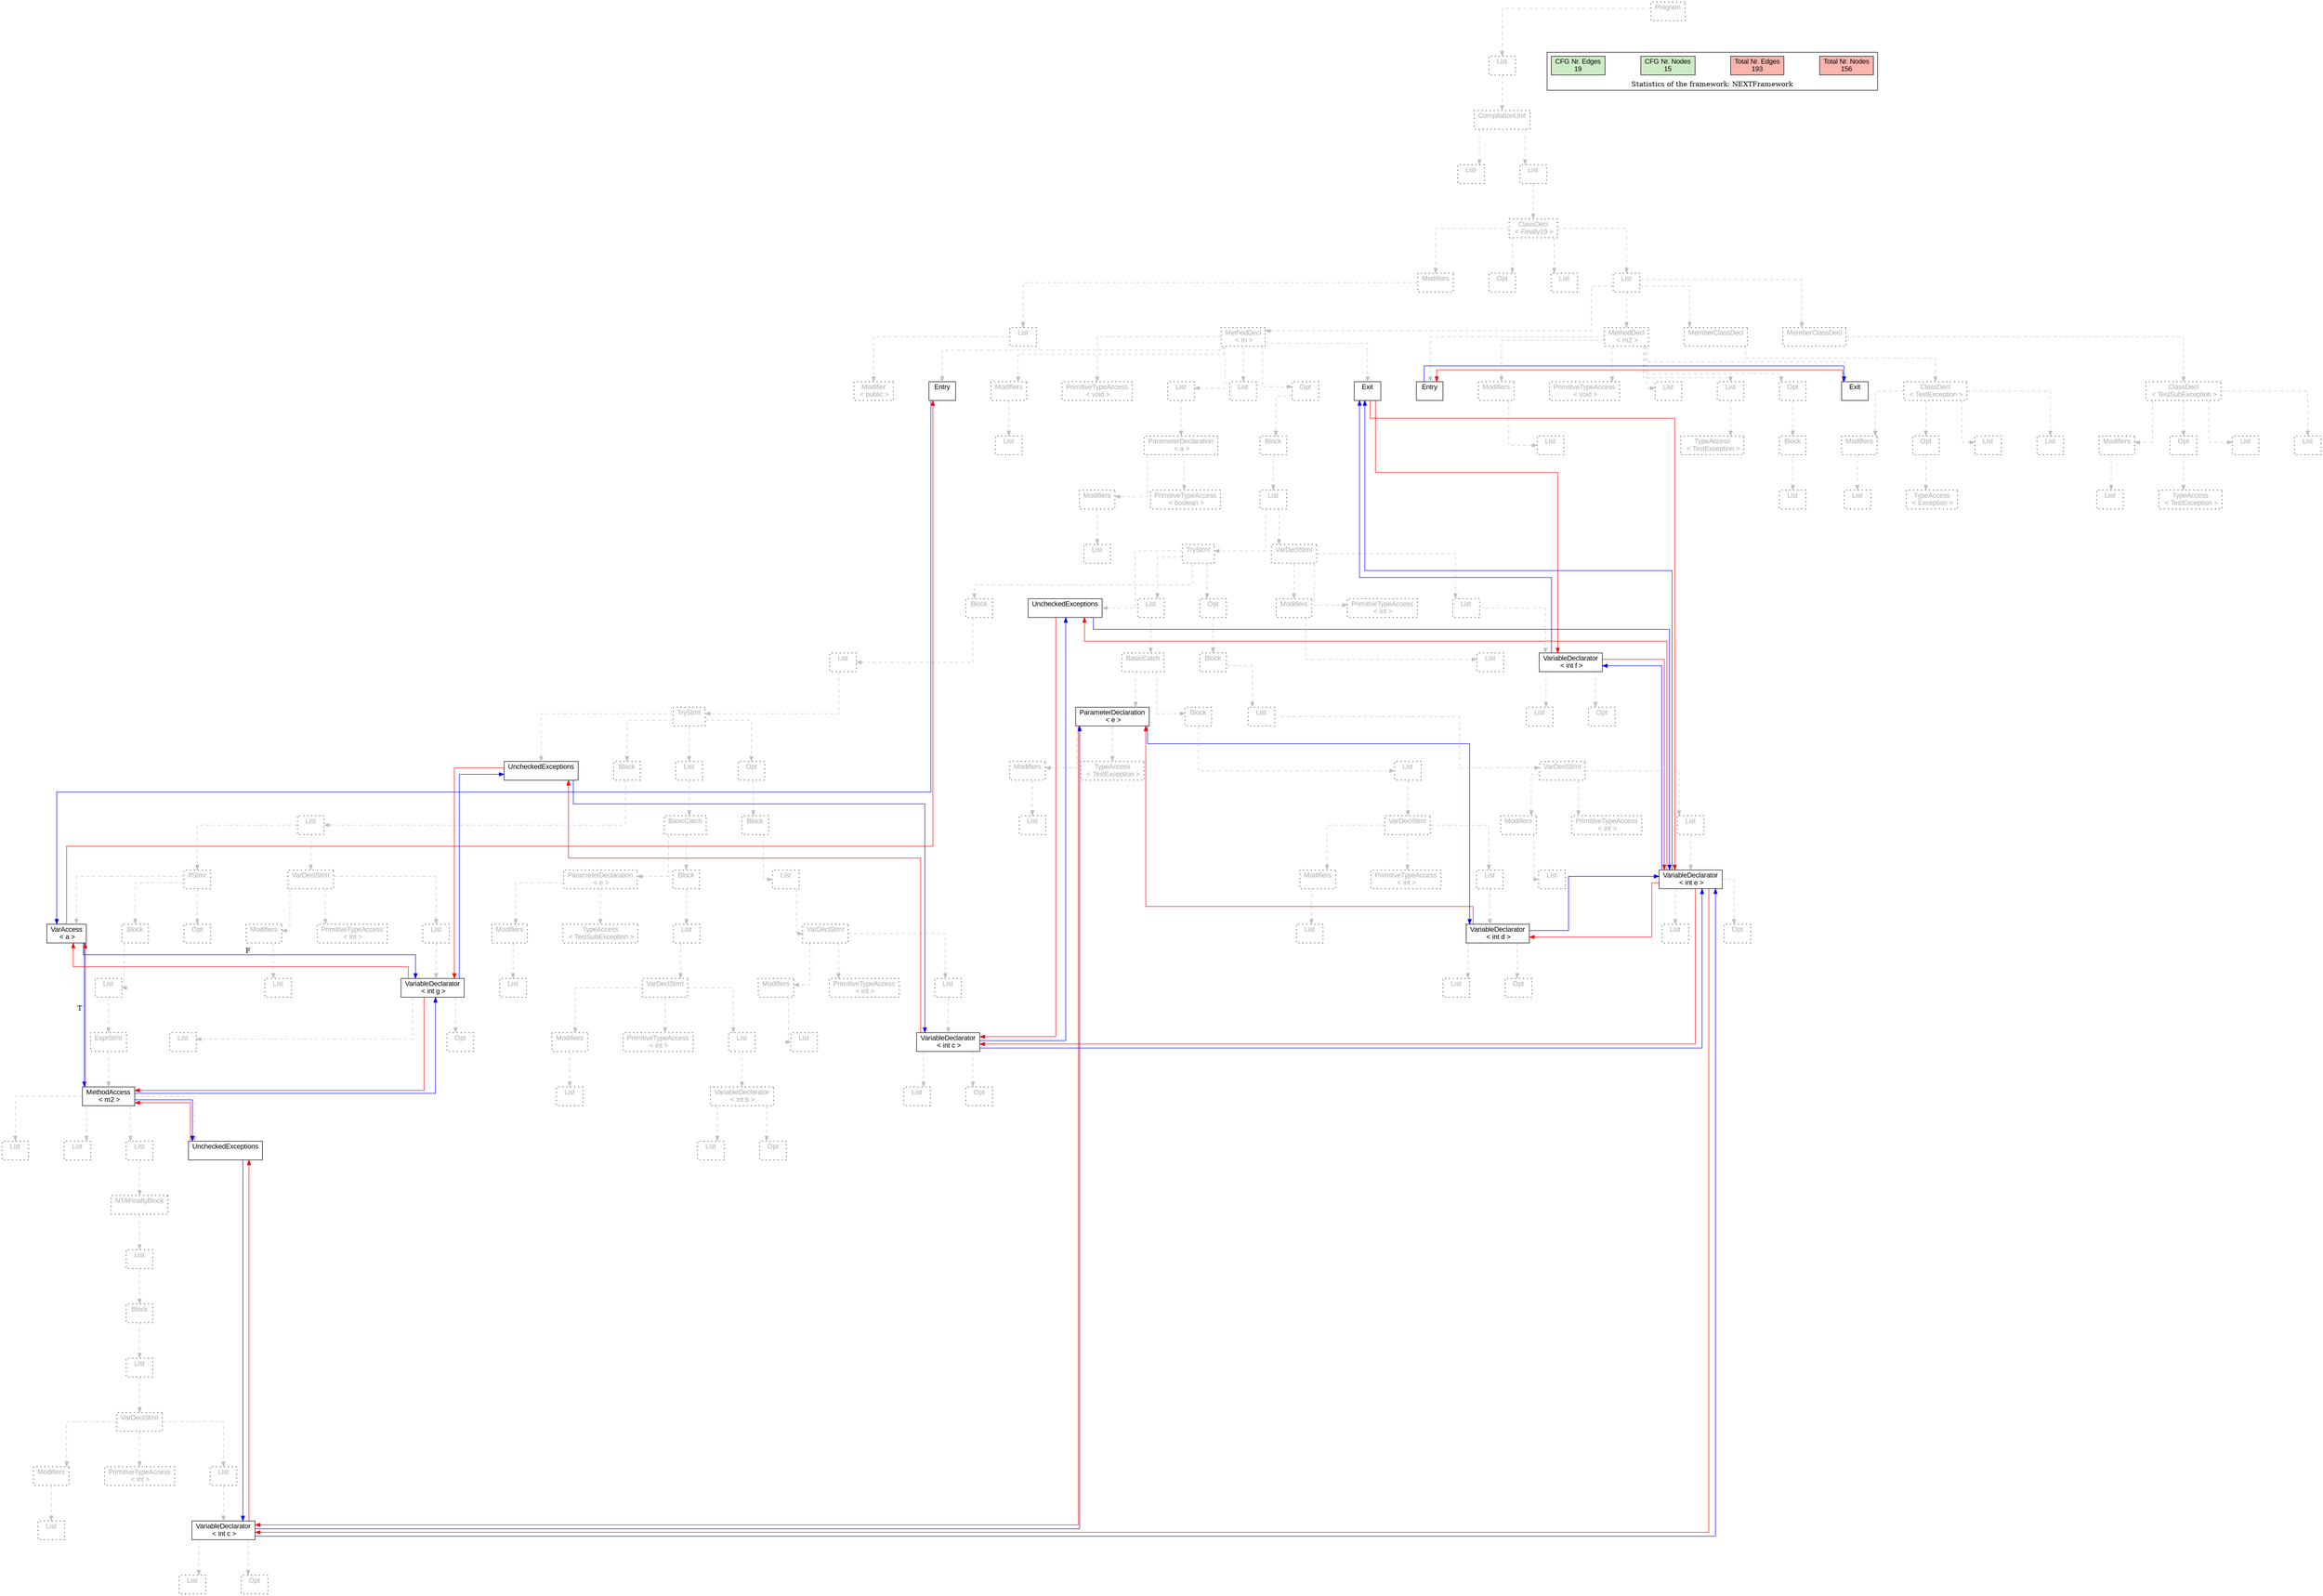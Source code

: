 digraph G {
graph [splines=ortho, nodesep="1", ranksep="1"]
node [shape=rect, fontname=Arial];
{ rank = same; "Program[0]"}
{ rank = same; "List[1]"}
{ rank = same; "CompilationUnit[2]"}
{ rank = same; "List[3]"; "List[4]"}
{ rank = same; "ClassDecl[5]"}
{ rank = same; "Modifiers[6]"; "Opt[9]"; "List[10]"; "List[11]"}
{ rank = same; "List[7]"; "MethodDecl[12]"; "MethodDecl[127]"; "MemberClassDecl[138]"; "MemberClassDecl[146]"}
{ rank = same; "Modifier[8]"; "Entry[13]"; "Modifiers[14]"; "PrimitiveTypeAccess[16]"; "List[17]"; "List[22]"; "Opt[23]"; "Exit[24]"; "Entry[128]"; "Modifiers[129]"; "PrimitiveTypeAccess[131]"; "List[132]"; "List[133]"; "Opt[135]"; "Exit[136]"; "ClassDecl[139]"; "ClassDecl[147]"}
{ rank = same; "List[15]"; "ParameterDeclaration[18]"; "Block[24]"; "List[130]"; "TypeAccess[134]"; "Block[136]"; "Modifiers[140]"; "Opt[142]"; "List[144]"; "List[145]"; "Modifiers[148]"; "Opt[150]"; "List[152]"; "List[153]"}
{ rank = same; "Modifiers[19]"; "PrimitiveTypeAccess[21]"; "List[25]"; "List[137]"; "List[141]"; "TypeAccess[143]"; "List[149]"; "TypeAccess[151]"}
{ rank = same; "List[20]"; "TryStmt[26]"; "VarDeclStmt[119]"}
{ rank = same; "Block[27]"; "List[91]"; "Opt[107]"; "UncheckedExceptions[118]"; "Modifiers[120]"; "PrimitiveTypeAccess[122]"; "List[123]"}
{ rank = same; "List[28]"; "BasicCatch[92]"; "Block[108]"; "List[121]"; "VariableDeclarator[124]"}
{ rank = same; "TryStmt[29]"; "ParameterDeclaration[93]"; "Block[97]"; "List[109]"; "List[125]"; "Opt[126]"}
{ rank = same; "Block[30]"; "List[63]"; "Opt[79]"; "UncheckedExceptions[90]"; "Modifiers[94]"; "TypeAccess[96]"; "List[98]"; "VarDeclStmt[110]"}
{ rank = same; "List[31]"; "BasicCatch[64]"; "Block[80]"; "List[95]"; "VarDeclStmt[99]"; "Modifiers[111]"; "PrimitiveTypeAccess[113]"; "List[114]"}
{ rank = same; "IfStmt[32]"; "VarDeclStmt[55]"; "ParameterDeclaration[65]"; "Block[69]"; "List[81]"; "Modifiers[100]"; "PrimitiveTypeAccess[102]"; "List[103]"; "List[112]"; "VariableDeclarator[115]"}
{ rank = same; "VarAccess[33]"; "Block[34]"; "Opt[54]"; "Modifiers[56]"; "PrimitiveTypeAccess[58]"; "List[59]"; "Modifiers[66]"; "TypeAccess[68]"; "List[70]"; "VarDeclStmt[82]"; "List[101]"; "VariableDeclarator[104]"; "List[116]"; "Opt[117]"}
{ rank = same; "List[35]"; "List[57]"; "VariableDeclarator[60]"; "List[67]"; "VarDeclStmt[71]"; "Modifiers[83]"; "PrimitiveTypeAccess[85]"; "List[86]"; "List[105]"; "Opt[106]"}
{ rank = same; "ExprStmt[36]"; "List[61]"; "Opt[62]"; "Modifiers[72]"; "PrimitiveTypeAccess[74]"; "List[75]"; "List[84]"; "VariableDeclarator[87]"}
{ rank = same; "MethodAccess[37]"; "List[73]"; "VariableDeclarator[76]"; "List[88]"; "Opt[89]"}
{ rank = same; "List[39]"; "List[40]"; "List[41]"; "UncheckedExceptions[38]"; "List[77]"; "Opt[78]"}
{ rank = same; "NTAFinallyBlock[42]"}
{ rank = same; "List[43]"}
{ rank = same; "Block[44]"}
{ rank = same; "List[45]"}
{ rank = same; "VarDeclStmt[46]"}
{ rank = same; "Modifiers[47]"; "PrimitiveTypeAccess[49]"; "List[50]"}
{ rank = same; "List[48]"; "VariableDeclarator[51]"}
{ rank = same; "List[52]"; "Opt[53]"}
"Program[0]" [label="Program\n ", style= dotted   fillcolor="#eeeeee" fontcolor="#aaaaaa"  ]
"List[1]" [label="List\n ", style= dotted   fillcolor="#eeeeee" fontcolor="#aaaaaa"  ]
"CompilationUnit[2]" [label="CompilationUnit\n ", style= dotted   fillcolor="#eeeeee" fontcolor="#aaaaaa"  ]
"List[3]" [label="List\n ", style= dotted   fillcolor="#eeeeee" fontcolor="#aaaaaa"  ]
"List[4]" [label="List\n ", style= dotted   fillcolor="#eeeeee" fontcolor="#aaaaaa"  ]
"ClassDecl[5]" [label="ClassDecl\n < Finally19 >", style= dotted   fillcolor="#eeeeee" fontcolor="#aaaaaa"  ]
"Modifiers[6]" [label="Modifiers\n ", style= dotted   fillcolor="#eeeeee" fontcolor="#aaaaaa"  ]
"List[7]" [label="List\n ", style= dotted   fillcolor="#eeeeee" fontcolor="#aaaaaa"  ]
"Modifier[8]" [label="Modifier\n < public >", style= dotted   fillcolor="#eeeeee" fontcolor="#aaaaaa"  ]
"Opt[9]" [label="Opt\n ", style= dotted   fillcolor="#eeeeee" fontcolor="#aaaaaa"  ]
"List[10]" [label="List\n ", style= dotted   fillcolor="#eeeeee" fontcolor="#aaaaaa"  ]
"List[11]" [label="List\n ", style= dotted   fillcolor="#eeeeee" fontcolor="#aaaaaa"  ]
"MethodDecl[12]" [label="MethodDecl\n < m >", style= dotted   fillcolor="#eeeeee" fontcolor="#aaaaaa"  ]
"Entry[13]" [label="Entry\n ", fillcolor=white   style=filled  ]
"Modifiers[14]" [label="Modifiers\n ", style= dotted   fillcolor="#eeeeee" fontcolor="#aaaaaa"  ]
"List[15]" [label="List\n ", style= dotted   fillcolor="#eeeeee" fontcolor="#aaaaaa"  ]
"PrimitiveTypeAccess[16]" [label="PrimitiveTypeAccess\n < void >", style= dotted   fillcolor="#eeeeee" fontcolor="#aaaaaa"  ]
"List[17]" [label="List\n ", style= dotted   fillcolor="#eeeeee" fontcolor="#aaaaaa"  ]
"ParameterDeclaration[18]" [label="ParameterDeclaration\n < a >", style= dotted   fillcolor="#eeeeee" fontcolor="#aaaaaa"  ]
"Modifiers[19]" [label="Modifiers\n ", style= dotted   fillcolor="#eeeeee" fontcolor="#aaaaaa"  ]
"List[20]" [label="List\n ", style= dotted   fillcolor="#eeeeee" fontcolor="#aaaaaa"  ]
"PrimitiveTypeAccess[21]" [label="PrimitiveTypeAccess\n < boolean >", style= dotted   fillcolor="#eeeeee" fontcolor="#aaaaaa"  ]
"List[22]" [label="List\n ", style= dotted   fillcolor="#eeeeee" fontcolor="#aaaaaa"  ]
"Opt[23]" [label="Opt\n ", style= dotted   fillcolor="#eeeeee" fontcolor="#aaaaaa"  ]
"Block[24]" [label="Block\n ", style= dotted   fillcolor="#eeeeee" fontcolor="#aaaaaa"  ]
"List[25]" [label="List\n ", style= dotted   fillcolor="#eeeeee" fontcolor="#aaaaaa"  ]
"TryStmt[26]" [label="TryStmt\n ", style= dotted   fillcolor="#eeeeee" fontcolor="#aaaaaa"  ]
"Block[27]" [label="Block\n ", style= dotted   fillcolor="#eeeeee" fontcolor="#aaaaaa"  ]
"List[28]" [label="List\n ", style= dotted   fillcolor="#eeeeee" fontcolor="#aaaaaa"  ]
"TryStmt[29]" [label="TryStmt\n ", style= dotted   fillcolor="#eeeeee" fontcolor="#aaaaaa"  ]
"Block[30]" [label="Block\n ", style= dotted   fillcolor="#eeeeee" fontcolor="#aaaaaa"  ]
"List[31]" [label="List\n ", style= dotted   fillcolor="#eeeeee" fontcolor="#aaaaaa"  ]
"IfStmt[32]" [label="IfStmt\n ", style= dotted   fillcolor="#eeeeee" fontcolor="#aaaaaa"  ]
"VarAccess[33]" [label="VarAccess\n < a >", fillcolor=white   style=filled  ]
"Block[34]" [label="Block\n ", style= dotted   fillcolor="#eeeeee" fontcolor="#aaaaaa"  ]
"List[35]" [label="List\n ", style= dotted   fillcolor="#eeeeee" fontcolor="#aaaaaa"  ]
"ExprStmt[36]" [label="ExprStmt\n ", style= dotted   fillcolor="#eeeeee" fontcolor="#aaaaaa"  ]
"MethodAccess[37]" [label="MethodAccess\n < m2 >", fillcolor=white   style=filled  ]
"List[39]" [label="List\n ", style= dotted   fillcolor="#eeeeee" fontcolor="#aaaaaa"  ]
"List[40]" [label="List\n ", style= dotted   fillcolor="#eeeeee" fontcolor="#aaaaaa"  ]
"List[41]" [label="List\n ", style= dotted   fillcolor="#eeeeee" fontcolor="#aaaaaa"  ]
"NTAFinallyBlock[42]" [label="NTAFinallyBlock\n ", style= dotted   fillcolor="#eeeeee" fontcolor="#aaaaaa"  ]
"List[43]" [label="List\n ", style= dotted   fillcolor="#eeeeee" fontcolor="#aaaaaa"  ]
"Block[44]" [label="Block\n ", style= dotted   fillcolor="#eeeeee" fontcolor="#aaaaaa"  ]
"List[45]" [label="List\n ", style= dotted   fillcolor="#eeeeee" fontcolor="#aaaaaa"  ]
"VarDeclStmt[46]" [label="VarDeclStmt\n ", style= dotted   fillcolor="#eeeeee" fontcolor="#aaaaaa"  ]
"Modifiers[47]" [label="Modifiers\n ", style= dotted   fillcolor="#eeeeee" fontcolor="#aaaaaa"  ]
"List[48]" [label="List\n ", style= dotted   fillcolor="#eeeeee" fontcolor="#aaaaaa"  ]
"PrimitiveTypeAccess[49]" [label="PrimitiveTypeAccess\n < int >", style= dotted   fillcolor="#eeeeee" fontcolor="#aaaaaa"  ]
"List[50]" [label="List\n ", style= dotted   fillcolor="#eeeeee" fontcolor="#aaaaaa"  ]
"VariableDeclarator[51]" [label="VariableDeclarator\n < int c >", fillcolor=white   style=filled  ]
"List[52]" [label="List\n ", style= dotted   fillcolor="#eeeeee" fontcolor="#aaaaaa"  ]
"Opt[53]" [label="Opt\n ", style= dotted   fillcolor="#eeeeee" fontcolor="#aaaaaa"  ]
"UncheckedExceptions[38]" [label="UncheckedExceptions\n ", fillcolor=white   style=filled  ]
"Opt[54]" [label="Opt\n ", style= dotted   fillcolor="#eeeeee" fontcolor="#aaaaaa"  ]
"VarDeclStmt[55]" [label="VarDeclStmt\n ", style= dotted   fillcolor="#eeeeee" fontcolor="#aaaaaa"  ]
"Modifiers[56]" [label="Modifiers\n ", style= dotted   fillcolor="#eeeeee" fontcolor="#aaaaaa"  ]
"List[57]" [label="List\n ", style= dotted   fillcolor="#eeeeee" fontcolor="#aaaaaa"  ]
"PrimitiveTypeAccess[58]" [label="PrimitiveTypeAccess\n < int >", style= dotted   fillcolor="#eeeeee" fontcolor="#aaaaaa"  ]
"List[59]" [label="List\n ", style= dotted   fillcolor="#eeeeee" fontcolor="#aaaaaa"  ]
"VariableDeclarator[60]" [label="VariableDeclarator\n < int g >", fillcolor=white   style=filled  ]
"List[61]" [label="List\n ", style= dotted   fillcolor="#eeeeee" fontcolor="#aaaaaa"  ]
"Opt[62]" [label="Opt\n ", style= dotted   fillcolor="#eeeeee" fontcolor="#aaaaaa"  ]
"List[63]" [label="List\n ", style= dotted   fillcolor="#eeeeee" fontcolor="#aaaaaa"  ]
"BasicCatch[64]" [label="BasicCatch\n ", style= dotted   fillcolor="#eeeeee" fontcolor="#aaaaaa"  ]
"ParameterDeclaration[65]" [label="ParameterDeclaration\n < e >", style= dotted   fillcolor="#eeeeee" fontcolor="#aaaaaa"  ]
"Modifiers[66]" [label="Modifiers\n ", style= dotted   fillcolor="#eeeeee" fontcolor="#aaaaaa"  ]
"List[67]" [label="List\n ", style= dotted   fillcolor="#eeeeee" fontcolor="#aaaaaa"  ]
"TypeAccess[68]" [label="TypeAccess\n < TestSubException >", style= dotted   fillcolor="#eeeeee" fontcolor="#aaaaaa"  ]
"Block[69]" [label="Block\n ", style= dotted   fillcolor="#eeeeee" fontcolor="#aaaaaa"  ]
"List[70]" [label="List\n ", style= dotted   fillcolor="#eeeeee" fontcolor="#aaaaaa"  ]
"VarDeclStmt[71]" [label="VarDeclStmt\n ", style= dotted   fillcolor="#eeeeee" fontcolor="#aaaaaa"  ]
"Modifiers[72]" [label="Modifiers\n ", style= dotted   fillcolor="#eeeeee" fontcolor="#aaaaaa"  ]
"List[73]" [label="List\n ", style= dotted   fillcolor="#eeeeee" fontcolor="#aaaaaa"  ]
"PrimitiveTypeAccess[74]" [label="PrimitiveTypeAccess\n < int >", style= dotted   fillcolor="#eeeeee" fontcolor="#aaaaaa"  ]
"List[75]" [label="List\n ", style= dotted   fillcolor="#eeeeee" fontcolor="#aaaaaa"  ]
"VariableDeclarator[76]" [label="VariableDeclarator\n < int b >", style= dotted   fillcolor="#eeeeee" fontcolor="#aaaaaa"  ]
"List[77]" [label="List\n ", style= dotted   fillcolor="#eeeeee" fontcolor="#aaaaaa"  ]
"Opt[78]" [label="Opt\n ", style= dotted   fillcolor="#eeeeee" fontcolor="#aaaaaa"  ]
"Opt[79]" [label="Opt\n ", style= dotted   fillcolor="#eeeeee" fontcolor="#aaaaaa"  ]
"Block[80]" [label="Block\n ", style= dotted   fillcolor="#eeeeee" fontcolor="#aaaaaa"  ]
"List[81]" [label="List\n ", style= dotted   fillcolor="#eeeeee" fontcolor="#aaaaaa"  ]
"VarDeclStmt[82]" [label="VarDeclStmt\n ", style= dotted   fillcolor="#eeeeee" fontcolor="#aaaaaa"  ]
"Modifiers[83]" [label="Modifiers\n ", style= dotted   fillcolor="#eeeeee" fontcolor="#aaaaaa"  ]
"List[84]" [label="List\n ", style= dotted   fillcolor="#eeeeee" fontcolor="#aaaaaa"  ]
"PrimitiveTypeAccess[85]" [label="PrimitiveTypeAccess\n < int >", style= dotted   fillcolor="#eeeeee" fontcolor="#aaaaaa"  ]
"List[86]" [label="List\n ", style= dotted   fillcolor="#eeeeee" fontcolor="#aaaaaa"  ]
"VariableDeclarator[87]" [label="VariableDeclarator\n < int c >", fillcolor=white   style=filled  ]
"List[88]" [label="List\n ", style= dotted   fillcolor="#eeeeee" fontcolor="#aaaaaa"  ]
"Opt[89]" [label="Opt\n ", style= dotted   fillcolor="#eeeeee" fontcolor="#aaaaaa"  ]
"UncheckedExceptions[90]" [label="UncheckedExceptions\n ", fillcolor=white   style=filled  ]
"List[91]" [label="List\n ", style= dotted   fillcolor="#eeeeee" fontcolor="#aaaaaa"  ]
"BasicCatch[92]" [label="BasicCatch\n ", style= dotted   fillcolor="#eeeeee" fontcolor="#aaaaaa"  ]
"ParameterDeclaration[93]" [label="ParameterDeclaration\n < e >", fillcolor=white   style=filled  ]
"Modifiers[94]" [label="Modifiers\n ", style= dotted   fillcolor="#eeeeee" fontcolor="#aaaaaa"  ]
"List[95]" [label="List\n ", style= dotted   fillcolor="#eeeeee" fontcolor="#aaaaaa"  ]
"TypeAccess[96]" [label="TypeAccess\n < TestException >", style= dotted   fillcolor="#eeeeee" fontcolor="#aaaaaa"  ]
"Block[97]" [label="Block\n ", style= dotted   fillcolor="#eeeeee" fontcolor="#aaaaaa"  ]
"List[98]" [label="List\n ", style= dotted   fillcolor="#eeeeee" fontcolor="#aaaaaa"  ]
"VarDeclStmt[99]" [label="VarDeclStmt\n ", style= dotted   fillcolor="#eeeeee" fontcolor="#aaaaaa"  ]
"Modifiers[100]" [label="Modifiers\n ", style= dotted   fillcolor="#eeeeee" fontcolor="#aaaaaa"  ]
"List[101]" [label="List\n ", style= dotted   fillcolor="#eeeeee" fontcolor="#aaaaaa"  ]
"PrimitiveTypeAccess[102]" [label="PrimitiveTypeAccess\n < int >", style= dotted   fillcolor="#eeeeee" fontcolor="#aaaaaa"  ]
"List[103]" [label="List\n ", style= dotted   fillcolor="#eeeeee" fontcolor="#aaaaaa"  ]
"VariableDeclarator[104]" [label="VariableDeclarator\n < int d >", fillcolor=white   style=filled  ]
"List[105]" [label="List\n ", style= dotted   fillcolor="#eeeeee" fontcolor="#aaaaaa"  ]
"Opt[106]" [label="Opt\n ", style= dotted   fillcolor="#eeeeee" fontcolor="#aaaaaa"  ]
"Opt[107]" [label="Opt\n ", style= dotted   fillcolor="#eeeeee" fontcolor="#aaaaaa"  ]
"Block[108]" [label="Block\n ", style= dotted   fillcolor="#eeeeee" fontcolor="#aaaaaa"  ]
"List[109]" [label="List\n ", style= dotted   fillcolor="#eeeeee" fontcolor="#aaaaaa"  ]
"VarDeclStmt[110]" [label="VarDeclStmt\n ", style= dotted   fillcolor="#eeeeee" fontcolor="#aaaaaa"  ]
"Modifiers[111]" [label="Modifiers\n ", style= dotted   fillcolor="#eeeeee" fontcolor="#aaaaaa"  ]
"List[112]" [label="List\n ", style= dotted   fillcolor="#eeeeee" fontcolor="#aaaaaa"  ]
"PrimitiveTypeAccess[113]" [label="PrimitiveTypeAccess\n < int >", style= dotted   fillcolor="#eeeeee" fontcolor="#aaaaaa"  ]
"List[114]" [label="List\n ", style= dotted   fillcolor="#eeeeee" fontcolor="#aaaaaa"  ]
"VariableDeclarator[115]" [label="VariableDeclarator\n < int e >", fillcolor=white   style=filled  ]
"List[116]" [label="List\n ", style= dotted   fillcolor="#eeeeee" fontcolor="#aaaaaa"  ]
"Opt[117]" [label="Opt\n ", style= dotted   fillcolor="#eeeeee" fontcolor="#aaaaaa"  ]
"UncheckedExceptions[118]" [label="UncheckedExceptions\n ", fillcolor=white   style=filled  ]
"VarDeclStmt[119]" [label="VarDeclStmt\n ", style= dotted   fillcolor="#eeeeee" fontcolor="#aaaaaa"  ]
"Modifiers[120]" [label="Modifiers\n ", style= dotted   fillcolor="#eeeeee" fontcolor="#aaaaaa"  ]
"List[121]" [label="List\n ", style= dotted   fillcolor="#eeeeee" fontcolor="#aaaaaa"  ]
"PrimitiveTypeAccess[122]" [label="PrimitiveTypeAccess\n < int >", style= dotted   fillcolor="#eeeeee" fontcolor="#aaaaaa"  ]
"List[123]" [label="List\n ", style= dotted   fillcolor="#eeeeee" fontcolor="#aaaaaa"  ]
"VariableDeclarator[124]" [label="VariableDeclarator\n < int f >", fillcolor=white   style=filled  ]
"List[125]" [label="List\n ", style= dotted   fillcolor="#eeeeee" fontcolor="#aaaaaa"  ]
"Opt[126]" [label="Opt\n ", style= dotted   fillcolor="#eeeeee" fontcolor="#aaaaaa"  ]
"Exit[24]" [label="Exit\n ", fillcolor=white   style=filled  ]
"MethodDecl[127]" [label="MethodDecl\n < m2 >", style= dotted   fillcolor="#eeeeee" fontcolor="#aaaaaa"  ]
"Entry[128]" [label="Entry\n ", fillcolor=white   style=filled  ]
"Modifiers[129]" [label="Modifiers\n ", style= dotted   fillcolor="#eeeeee" fontcolor="#aaaaaa"  ]
"List[130]" [label="List\n ", style= dotted   fillcolor="#eeeeee" fontcolor="#aaaaaa"  ]
"PrimitiveTypeAccess[131]" [label="PrimitiveTypeAccess\n < void >", style= dotted   fillcolor="#eeeeee" fontcolor="#aaaaaa"  ]
"List[132]" [label="List\n ", style= dotted   fillcolor="#eeeeee" fontcolor="#aaaaaa"  ]
"List[133]" [label="List\n ", style= dotted   fillcolor="#eeeeee" fontcolor="#aaaaaa"  ]
"TypeAccess[134]" [label="TypeAccess\n < TestException >", style= dotted   fillcolor="#eeeeee" fontcolor="#aaaaaa"  ]
"Opt[135]" [label="Opt\n ", style= dotted   fillcolor="#eeeeee" fontcolor="#aaaaaa"  ]
"Block[136]" [label="Block\n ", style= dotted   fillcolor="#eeeeee" fontcolor="#aaaaaa"  ]
"List[137]" [label="List\n ", style= dotted   fillcolor="#eeeeee" fontcolor="#aaaaaa"  ]
"Exit[136]" [label="Exit\n ", fillcolor=white   style=filled  ]
"MemberClassDecl[138]" [label="MemberClassDecl\n ", style= dotted   fillcolor="#eeeeee" fontcolor="#aaaaaa"  ]
"ClassDecl[139]" [label="ClassDecl\n < TestException >", style= dotted   fillcolor="#eeeeee" fontcolor="#aaaaaa"  ]
"Modifiers[140]" [label="Modifiers\n ", style= dotted   fillcolor="#eeeeee" fontcolor="#aaaaaa"  ]
"List[141]" [label="List\n ", style= dotted   fillcolor="#eeeeee" fontcolor="#aaaaaa"  ]
"Opt[142]" [label="Opt\n ", style= dotted   fillcolor="#eeeeee" fontcolor="#aaaaaa"  ]
"TypeAccess[143]" [label="TypeAccess\n < Exception >", style= dotted   fillcolor="#eeeeee" fontcolor="#aaaaaa"  ]
"List[144]" [label="List\n ", style= dotted   fillcolor="#eeeeee" fontcolor="#aaaaaa"  ]
"List[145]" [label="List\n ", style= dotted   fillcolor="#eeeeee" fontcolor="#aaaaaa"  ]
"MemberClassDecl[146]" [label="MemberClassDecl\n ", style= dotted   fillcolor="#eeeeee" fontcolor="#aaaaaa"  ]
"ClassDecl[147]" [label="ClassDecl\n < TestSubException >", style= dotted   fillcolor="#eeeeee" fontcolor="#aaaaaa"  ]
"Modifiers[148]" [label="Modifiers\n ", style= dotted   fillcolor="#eeeeee" fontcolor="#aaaaaa"  ]
"List[149]" [label="List\n ", style= dotted   fillcolor="#eeeeee" fontcolor="#aaaaaa"  ]
"Opt[150]" [label="Opt\n ", style= dotted   fillcolor="#eeeeee" fontcolor="#aaaaaa"  ]
"TypeAccess[151]" [label="TypeAccess\n < TestException >", style= dotted   fillcolor="#eeeeee" fontcolor="#aaaaaa"  ]
"List[152]" [label="List\n ", style= dotted   fillcolor="#eeeeee" fontcolor="#aaaaaa"  ]
"List[153]" [label="List\n ", style= dotted   fillcolor="#eeeeee" fontcolor="#aaaaaa"  ]
"CompilationUnit[2]" -> "List[3]" [style=dashed, color=gray]
"List[7]" -> "Modifier[8]" [style=dashed, color=gray]
"Modifiers[6]" -> "List[7]" [style=dashed, color=gray]
"ClassDecl[5]" -> "Modifiers[6]" [style=dashed, color=gray]
"ClassDecl[5]" -> "Opt[9]" [style=dashed, color=gray]
"ClassDecl[5]" -> "List[10]" [style=dashed, color=gray]
"MethodDecl[12]" -> "Entry[13]" [style=dashed, color=gray]
"Modifiers[14]" -> "List[15]" [style=dashed, color=gray]
"MethodDecl[12]" -> "Modifiers[14]" [style=dashed, color=gray]
"MethodDecl[12]" -> "PrimitiveTypeAccess[16]" [style=dashed, color=gray]
"Modifiers[19]" -> "List[20]" [style=dashed, color=gray]
"ParameterDeclaration[18]" -> "Modifiers[19]" [style=dashed, color=gray]
"ParameterDeclaration[18]" -> "PrimitiveTypeAccess[21]" [style=dashed, color=gray]
"List[17]" -> "ParameterDeclaration[18]" [style=dashed, color=gray]
"MethodDecl[12]" -> "List[17]" [style=dashed, color=gray]
"MethodDecl[12]" -> "List[22]" [style=dashed, color=gray]
"IfStmt[32]" -> "VarAccess[33]" [style=dashed, color=gray]
"MethodAccess[37]" -> "List[39]" [style=dashed, color=gray]
"MethodAccess[37]" -> "List[40]" [style=dashed, color=gray]
"Modifiers[47]" -> "List[48]" [style=dashed, color=gray]
"VarDeclStmt[46]" -> "Modifiers[47]" [style=dashed, color=gray]
"VarDeclStmt[46]" -> "PrimitiveTypeAccess[49]" [style=dashed, color=gray]
"VariableDeclarator[51]" -> "List[52]" [style=dashed, color=gray]
"VariableDeclarator[51]" -> "Opt[53]" [style=dashed, color=gray]
"List[50]" -> "VariableDeclarator[51]" [style=dashed, color=gray]
"VarDeclStmt[46]" -> "List[50]" [style=dashed, color=gray]
"List[45]" -> "VarDeclStmt[46]" [style=dashed, color=gray]
"Block[44]" -> "List[45]" [style=dashed, color=gray]
"List[43]" -> "Block[44]" [style=dashed, color=gray]
"NTAFinallyBlock[42]" -> "List[43]" [style=dashed, color=gray]
"List[41]" -> "NTAFinallyBlock[42]" [style=dashed, color=gray]
"MethodAccess[37]" -> "List[41]" [style=dashed, color=gray]
"MethodAccess[37]" -> "UncheckedExceptions[38]" [style=dashed, color=gray]
"ExprStmt[36]" -> "MethodAccess[37]" [style=dashed, color=gray]
"List[35]" -> "ExprStmt[36]" [style=dashed, color=gray]
"Block[34]" -> "List[35]" [style=dashed, color=gray]
"IfStmt[32]" -> "Block[34]" [style=dashed, color=gray]
"IfStmt[32]" -> "Opt[54]" [style=dashed, color=gray]
"List[31]" -> "IfStmt[32]" [style=dashed, color=gray]
"Modifiers[56]" -> "List[57]" [style=dashed, color=gray]
"VarDeclStmt[55]" -> "Modifiers[56]" [style=dashed, color=gray]
"VarDeclStmt[55]" -> "PrimitiveTypeAccess[58]" [style=dashed, color=gray]
"VariableDeclarator[60]" -> "List[61]" [style=dashed, color=gray]
"VariableDeclarator[60]" -> "Opt[62]" [style=dashed, color=gray]
"List[59]" -> "VariableDeclarator[60]" [style=dashed, color=gray]
"VarDeclStmt[55]" -> "List[59]" [style=dashed, color=gray]
"List[31]" -> "VarDeclStmt[55]" [style=dashed, color=gray]
"Block[30]" -> "List[31]" [style=dashed, color=gray]
"TryStmt[29]" -> "Block[30]" [style=dashed, color=gray]
"Modifiers[66]" -> "List[67]" [style=dashed, color=gray]
"ParameterDeclaration[65]" -> "Modifiers[66]" [style=dashed, color=gray]
"ParameterDeclaration[65]" -> "TypeAccess[68]" [style=dashed, color=gray]
"BasicCatch[64]" -> "ParameterDeclaration[65]" [style=dashed, color=gray]
"Modifiers[72]" -> "List[73]" [style=dashed, color=gray]
"VarDeclStmt[71]" -> "Modifiers[72]" [style=dashed, color=gray]
"VarDeclStmt[71]" -> "PrimitiveTypeAccess[74]" [style=dashed, color=gray]
"VariableDeclarator[76]" -> "List[77]" [style=dashed, color=gray]
"VariableDeclarator[76]" -> "Opt[78]" [style=dashed, color=gray]
"List[75]" -> "VariableDeclarator[76]" [style=dashed, color=gray]
"VarDeclStmt[71]" -> "List[75]" [style=dashed, color=gray]
"List[70]" -> "VarDeclStmt[71]" [style=dashed, color=gray]
"Block[69]" -> "List[70]" [style=dashed, color=gray]
"BasicCatch[64]" -> "Block[69]" [style=dashed, color=gray]
"List[63]" -> "BasicCatch[64]" [style=dashed, color=gray]
"TryStmt[29]" -> "List[63]" [style=dashed, color=gray]
"Modifiers[83]" -> "List[84]" [style=dashed, color=gray]
"VarDeclStmt[82]" -> "Modifiers[83]" [style=dashed, color=gray]
"VarDeclStmt[82]" -> "PrimitiveTypeAccess[85]" [style=dashed, color=gray]
"VariableDeclarator[87]" -> "List[88]" [style=dashed, color=gray]
"VariableDeclarator[87]" -> "Opt[89]" [style=dashed, color=gray]
"List[86]" -> "VariableDeclarator[87]" [style=dashed, color=gray]
"VarDeclStmt[82]" -> "List[86]" [style=dashed, color=gray]
"List[81]" -> "VarDeclStmt[82]" [style=dashed, color=gray]
"Block[80]" -> "List[81]" [style=dashed, color=gray]
"Opt[79]" -> "Block[80]" [style=dashed, color=gray]
"TryStmt[29]" -> "Opt[79]" [style=dashed, color=gray]
"TryStmt[29]" -> "UncheckedExceptions[90]" [style=dashed, color=gray]
"List[28]" -> "TryStmt[29]" [style=dashed, color=gray]
"Block[27]" -> "List[28]" [style=dashed, color=gray]
"TryStmt[26]" -> "Block[27]" [style=dashed, color=gray]
"Modifiers[94]" -> "List[95]" [style=dashed, color=gray]
"ParameterDeclaration[93]" -> "Modifiers[94]" [style=dashed, color=gray]
"ParameterDeclaration[93]" -> "TypeAccess[96]" [style=dashed, color=gray]
"BasicCatch[92]" -> "ParameterDeclaration[93]" [style=dashed, color=gray]
"Modifiers[100]" -> "List[101]" [style=dashed, color=gray]
"VarDeclStmt[99]" -> "Modifiers[100]" [style=dashed, color=gray]
"VarDeclStmt[99]" -> "PrimitiveTypeAccess[102]" [style=dashed, color=gray]
"VariableDeclarator[104]" -> "List[105]" [style=dashed, color=gray]
"VariableDeclarator[104]" -> "Opt[106]" [style=dashed, color=gray]
"List[103]" -> "VariableDeclarator[104]" [style=dashed, color=gray]
"VarDeclStmt[99]" -> "List[103]" [style=dashed, color=gray]
"List[98]" -> "VarDeclStmt[99]" [style=dashed, color=gray]
"Block[97]" -> "List[98]" [style=dashed, color=gray]
"BasicCatch[92]" -> "Block[97]" [style=dashed, color=gray]
"List[91]" -> "BasicCatch[92]" [style=dashed, color=gray]
"TryStmt[26]" -> "List[91]" [style=dashed, color=gray]
"Modifiers[111]" -> "List[112]" [style=dashed, color=gray]
"VarDeclStmt[110]" -> "Modifiers[111]" [style=dashed, color=gray]
"VarDeclStmt[110]" -> "PrimitiveTypeAccess[113]" [style=dashed, color=gray]
"VariableDeclarator[115]" -> "List[116]" [style=dashed, color=gray]
"VariableDeclarator[115]" -> "Opt[117]" [style=dashed, color=gray]
"List[114]" -> "VariableDeclarator[115]" [style=dashed, color=gray]
"VarDeclStmt[110]" -> "List[114]" [style=dashed, color=gray]
"List[109]" -> "VarDeclStmt[110]" [style=dashed, color=gray]
"Block[108]" -> "List[109]" [style=dashed, color=gray]
"Opt[107]" -> "Block[108]" [style=dashed, color=gray]
"TryStmt[26]" -> "Opt[107]" [style=dashed, color=gray]
"TryStmt[26]" -> "UncheckedExceptions[118]" [style=dashed, color=gray]
"List[25]" -> "TryStmt[26]" [style=dashed, color=gray]
"Modifiers[120]" -> "List[121]" [style=dashed, color=gray]
"VarDeclStmt[119]" -> "Modifiers[120]" [style=dashed, color=gray]
"VarDeclStmt[119]" -> "PrimitiveTypeAccess[122]" [style=dashed, color=gray]
"VariableDeclarator[124]" -> "List[125]" [style=dashed, color=gray]
"VariableDeclarator[124]" -> "Opt[126]" [style=dashed, color=gray]
"List[123]" -> "VariableDeclarator[124]" [style=dashed, color=gray]
"VarDeclStmt[119]" -> "List[123]" [style=dashed, color=gray]
"List[25]" -> "VarDeclStmt[119]" [style=dashed, color=gray]
"Block[24]" -> "List[25]" [style=dashed, color=gray]
"Opt[23]" -> "Block[24]" [style=dashed, color=gray]
"MethodDecl[12]" -> "Opt[23]" [style=dashed, color=gray]
"MethodDecl[12]" -> "Exit[24]" [style=dashed, color=gray]
"List[11]" -> "MethodDecl[12]" [style=dashed, color=gray]
"MethodDecl[127]" -> "Entry[128]" [style=dashed, color=gray]
"Modifiers[129]" -> "List[130]" [style=dashed, color=gray]
"MethodDecl[127]" -> "Modifiers[129]" [style=dashed, color=gray]
"MethodDecl[127]" -> "PrimitiveTypeAccess[131]" [style=dashed, color=gray]
"MethodDecl[127]" -> "List[132]" [style=dashed, color=gray]
"List[133]" -> "TypeAccess[134]" [style=dashed, color=gray]
"MethodDecl[127]" -> "List[133]" [style=dashed, color=gray]
"Block[136]" -> "List[137]" [style=dashed, color=gray]
"Opt[135]" -> "Block[136]" [style=dashed, color=gray]
"MethodDecl[127]" -> "Opt[135]" [style=dashed, color=gray]
"MethodDecl[127]" -> "Exit[136]" [style=dashed, color=gray]
"List[11]" -> "MethodDecl[127]" [style=dashed, color=gray]
"Modifiers[140]" -> "List[141]" [style=dashed, color=gray]
"ClassDecl[139]" -> "Modifiers[140]" [style=dashed, color=gray]
"Opt[142]" -> "TypeAccess[143]" [style=dashed, color=gray]
"ClassDecl[139]" -> "Opt[142]" [style=dashed, color=gray]
"ClassDecl[139]" -> "List[144]" [style=dashed, color=gray]
"ClassDecl[139]" -> "List[145]" [style=dashed, color=gray]
"MemberClassDecl[138]" -> "ClassDecl[139]" [style=dashed, color=gray]
"List[11]" -> "MemberClassDecl[138]" [style=dashed, color=gray]
"Modifiers[148]" -> "List[149]" [style=dashed, color=gray]
"ClassDecl[147]" -> "Modifiers[148]" [style=dashed, color=gray]
"Opt[150]" -> "TypeAccess[151]" [style=dashed, color=gray]
"ClassDecl[147]" -> "Opt[150]" [style=dashed, color=gray]
"ClassDecl[147]" -> "List[152]" [style=dashed, color=gray]
"ClassDecl[147]" -> "List[153]" [style=dashed, color=gray]
"MemberClassDecl[146]" -> "ClassDecl[147]" [style=dashed, color=gray]
"List[11]" -> "MemberClassDecl[146]" [style=dashed, color=gray]
"ClassDecl[5]" -> "List[11]" [style=dashed, color=gray]
"List[4]" -> "ClassDecl[5]" [style=dashed, color=gray]
"CompilationUnit[2]" -> "List[4]" [style=dashed, color=gray]
"List[1]" -> "CompilationUnit[2]" [style=dashed, color=gray]
"Program[0]" -> "List[1]" [style=dashed, color=gray]
"Exit[24]" -> "VariableDeclarator[115]" [color=red, constraint=false]
"Exit[24]" -> "VariableDeclarator[124]" [color=red, constraint=false]
"VariableDeclarator[124]" -> "Exit[24]" [color=blue, constraint=false, xlabel=" "] 
"VariableDeclarator[124]" -> "VariableDeclarator[115]" [color=red, constraint=false]
"VariableDeclarator[115]" -> "VariableDeclarator[124]" [color=blue, constraint=false, xlabel=" "] 
"VariableDeclarator[115]" -> "Exit[24]" [color=blue, constraint=false, xlabel=" "] 
"VariableDeclarator[115]" -> "UncheckedExceptions[118]" [color=red, constraint=false]
"VariableDeclarator[115]" -> "VariableDeclarator[51]" [color=red, constraint=false]
"VariableDeclarator[115]" -> "VariableDeclarator[87]" [color=red, constraint=false]
"VariableDeclarator[115]" -> "VariableDeclarator[104]" [color=red, constraint=false]
"UncheckedExceptions[118]" -> "VariableDeclarator[115]" [color=blue, constraint=false, xlabel=" "] 
"UncheckedExceptions[118]" -> "VariableDeclarator[87]" [color=red, constraint=false]
"VariableDeclarator[87]" -> "UncheckedExceptions[118]" [color=blue, constraint=false, xlabel=" "] 
"VariableDeclarator[87]" -> "VariableDeclarator[115]" [color=blue, constraint=false, xlabel=" "] 
"VariableDeclarator[87]" -> "UncheckedExceptions[90]" [color=red, constraint=false]
"UncheckedExceptions[90]" -> "VariableDeclarator[87]" [color=blue, constraint=false, xlabel=" "] 
"UncheckedExceptions[90]" -> "VariableDeclarator[60]" [color=red, constraint=false]
"VariableDeclarator[60]" -> "UncheckedExceptions[90]" [color=blue, constraint=false, xlabel=" "] 
"VariableDeclarator[60]" -> "VarAccess[33]" [color=red, constraint=false]
"VariableDeclarator[60]" -> "MethodAccess[37]" [color=red, constraint=false]
"VariableDeclarator[104]" -> "VariableDeclarator[115]" [color=blue, constraint=false, xlabel=" "] 
"VariableDeclarator[104]" -> "ParameterDeclaration[93]" [color=red, constraint=false]
"ParameterDeclaration[93]" -> "VariableDeclarator[104]" [color=blue, constraint=false, xlabel=" "] 
"ParameterDeclaration[93]" -> "VariableDeclarator[51]" [color=red, constraint=false]
"VariableDeclarator[51]" -> "ParameterDeclaration[93]" [color=blue, constraint=false, xlabel=" "] 
"VariableDeclarator[51]" -> "VariableDeclarator[115]" [color=blue, constraint=false, xlabel=" "] 
"VariableDeclarator[51]" -> "UncheckedExceptions[38]" [color=red, constraint=false]
"UncheckedExceptions[38]" -> "VariableDeclarator[51]" [color=blue, constraint=false, xlabel=" "] 
"UncheckedExceptions[38]" -> "MethodAccess[37]" [color=red, constraint=false]
"MethodAccess[37]" -> "VariableDeclarator[60]" [color=blue, constraint=false, xlabel=" "] 
"MethodAccess[37]" -> "UncheckedExceptions[38]" [color=blue, constraint=false, xlabel=" "] 
"MethodAccess[37]" -> "VarAccess[33]" [color=red, constraint=false]
"VarAccess[33]" -> "MethodAccess[37]" [color=blue, constraint=false, xlabel="T "] 
"VarAccess[33]" -> "VariableDeclarator[60]" [color=blue, constraint=false, xlabel="F "] 
"VarAccess[33]" -> "Entry[13]" [color=red, constraint=false]
"Entry[13]" -> "VarAccess[33]" [color=blue, constraint=false, xlabel=" "] 
"Exit[136]" -> "Entry[128]" [color=red, constraint=false]
"Entry[128]" -> "Exit[136]" [color=blue, constraint=false, xlabel=" "] 
"List[3]" -> "List[4]" [style=invis]
"Modifiers[6]" -> "Opt[9]" -> "List[10]" -> "List[11]" [style=invis]
"MethodDecl[12]" -> "MethodDecl[127]" -> "MemberClassDecl[138]" -> "MemberClassDecl[146]" [style=invis]
"Entry[13]" -> "Modifiers[14]" -> "PrimitiveTypeAccess[16]" -> "List[17]" -> "List[22]" -> "Opt[23]" -> "Exit[24]" [style=invis]
"Modifiers[19]" -> "PrimitiveTypeAccess[21]" [style=invis]
"TryStmt[26]" -> "VarDeclStmt[119]" [style=invis]
"Block[27]" -> "List[91]" -> "Opt[107]" [style=invis]
"Block[30]" -> "List[63]" -> "Opt[79]" [style=invis]
"IfStmt[32]" -> "VarDeclStmt[55]" [style=invis]
"VarAccess[33]" -> "Block[34]" -> "Opt[54]" [style=invis]
"Modifiers[47]" -> "PrimitiveTypeAccess[49]" -> "List[50]" [style=invis]
"List[52]" -> "Opt[53]" [style=invis]
"Modifiers[56]" -> "PrimitiveTypeAccess[58]" -> "List[59]" [style=invis]
"List[61]" -> "Opt[62]" [style=invis]
"ParameterDeclaration[65]" -> "Block[69]" [style=invis]
"Modifiers[66]" -> "TypeAccess[68]" [style=invis]
"Modifiers[72]" -> "PrimitiveTypeAccess[74]" -> "List[75]" [style=invis]
"List[77]" -> "Opt[78]" [style=invis]
"Modifiers[83]" -> "PrimitiveTypeAccess[85]" -> "List[86]" [style=invis]
"List[88]" -> "Opt[89]" [style=invis]
"ParameterDeclaration[93]" -> "Block[97]" [style=invis]
"Modifiers[94]" -> "TypeAccess[96]" [style=invis]
"Modifiers[100]" -> "PrimitiveTypeAccess[102]" -> "List[103]" [style=invis]
"List[105]" -> "Opt[106]" [style=invis]
"Modifiers[111]" -> "PrimitiveTypeAccess[113]" -> "List[114]" [style=invis]
"List[116]" -> "Opt[117]" [style=invis]
"Modifiers[120]" -> "PrimitiveTypeAccess[122]" -> "List[123]" [style=invis]
"List[125]" -> "Opt[126]" [style=invis]
"Entry[128]" -> "Modifiers[129]" -> "PrimitiveTypeAccess[131]" -> "List[132]" -> "List[133]" -> "Opt[135]" -> "Exit[136]" [style=invis]
"Modifiers[140]" -> "Opt[142]" -> "List[144]" -> "List[145]" [style=invis]
"Modifiers[148]" -> "Opt[150]" -> "List[152]" -> "List[153]" [style=invis]

subgraph cluster_legend {
{node [style=filled, fillcolor=1, colorscheme="pastel13"]
Nodes [label="Total Nr. Nodes
156", fillcolor=1]
Edges [label="Total Nr. Edges
193", fillcolor=1]
NodesCFG [label="CFG Nr. Nodes
15", fillcolor=3]
EdgesCFG [label="CFG Nr. Edges
19", fillcolor=3]
Nodes-> "Program[0]" -> NodesCFG  [style="invis"]
Edges -> "Program[0]" ->EdgesCFG [style="invis"]}
label = "Statistics of the framework: NEXTFramework"
style="solid"
ranksep=0.05
nodesep=0.01
labelloc = b
len=2
}}